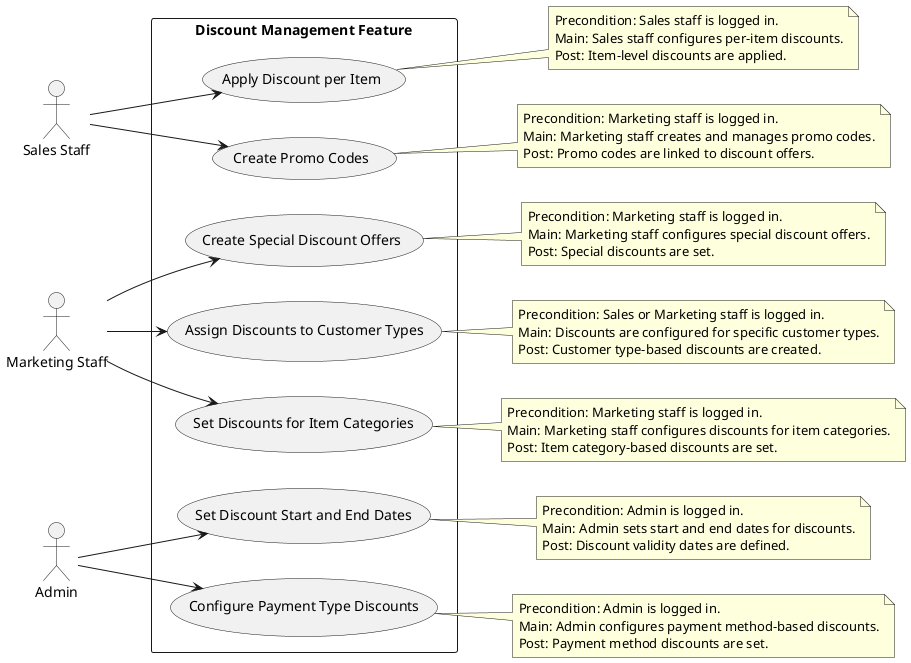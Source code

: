 @startuml
left to right direction

actor "Sales Staff" as Sales
actor "Marketing Staff" as Marketing
actor "Admin" as Admin

rectangle "Discount Management Feature" as System {
    usecase "Create Promo Codes" as UC_PromoCodes
    usecase "Assign Discounts to Customer Types" as UC_CustomerTypes
    usecase "Set Discounts for Item Categories" as UC_ItemCategories
    usecase "Configure Payment Type Discounts" as UC_PaymentTypes
    usecase "Set Discount Start and End Dates" as UC_DiscountDates
    usecase "Create Special Discount Offers" as UC_SpecialDiscounts
    usecase "Apply Discount per Item" as UC_ItemDiscountValue
}

Sales --> UC_PromoCodes
Marketing --> UC_CustomerTypes
Marketing --> UC_ItemCategories
Admin --> UC_PaymentTypes
Admin --> UC_DiscountDates
Marketing --> UC_SpecialDiscounts
Sales --> UC_ItemDiscountValue

note right of UC_PromoCodes
    Precondition: Marketing staff is logged in.
    Main: Marketing staff creates and manages promo codes.
    Post: Promo codes are linked to discount offers.
end note

note right of UC_CustomerTypes
    Precondition: Sales or Marketing staff is logged in.
    Main: Discounts are configured for specific customer types.
    Post: Customer type-based discounts are created.
end note

note right of UC_ItemCategories
    Precondition: Marketing staff is logged in.
    Main: Marketing staff configures discounts for item categories.
    Post: Item category-based discounts are set.
end note

note right of UC_PaymentTypes
    Precondition: Admin is logged in.
    Main: Admin configures payment method-based discounts.
    Post: Payment method discounts are set.
end note

note right of UC_DiscountDates
    Precondition: Admin is logged in.
    Main: Admin sets start and end dates for discounts.
    Post: Discount validity dates are defined.
end note

note right of UC_SpecialDiscounts
    Precondition: Marketing staff is logged in.
    Main: Marketing staff configures special discount offers.
    Post: Special discounts are set.
end note

note right of UC_ItemDiscountValue
    Precondition: Sales staff is logged in.
    Main: Sales staff configures per-item discounts.
    Post: Item-level discounts are applied.
end note

@enduml
